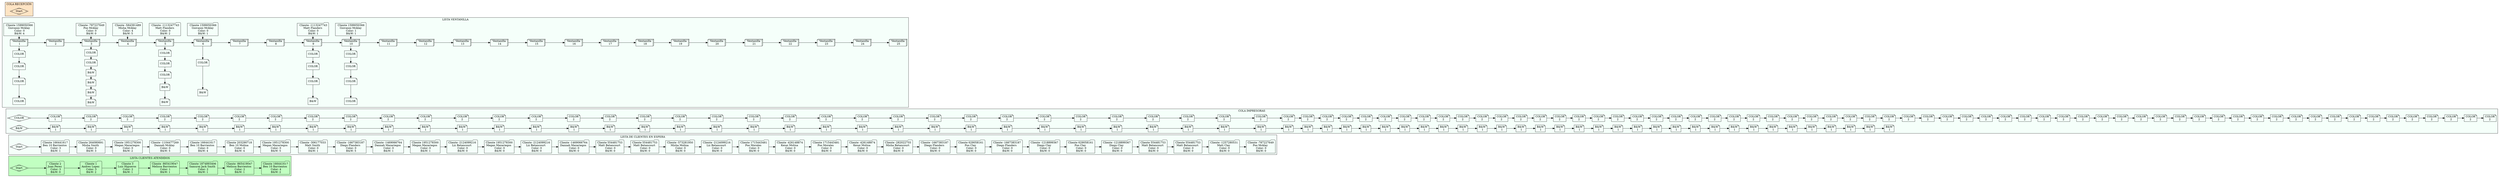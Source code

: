 digraph G { 
subgraph cluster_Clientes_Atendidos{ 
label="LISTA CLIENTES ATENDIDOS"; 
bgcolor="darkseagreen1"; 
Start5 [shape="Mdiamond" label="Start"];
node[shape = box];
Nodo1489092624[shape=folder label="Cliente 2\nJuan Perez \n Color: 3\n B&W: 0"];
Nodo1800659519[shape=folder label="Cliente 1\nAndres Lopez \n Color: 3\n B&W: 2"];
Nodo1691538257[shape=folder label="Cliente 3\nLuiz Higueros \n Color: 2\n B&W: 1"];
Nodo459848100[shape=folder label="Cliente -865419047\nMelissa Barrientos \n Color: 1\n B&W: 1"];
Nodo750468423[shape=folder label="Cliente 1874893406\nSamurai Jack Smith \n Color: 2\n B&W: 1"];
Nodo1384010761[shape=folder label="Cliente -865419047\nMelissa Barrientos \n Color: 2\n B&W: 1"];
Nodo295221641[shape=folder label="Cliente 166441617\nBen 10 Barrientos \n Color: 4\n B&W: 2"];
Start5 -> Nodo1489092624;
Nodo1489092624 -> Nodo1800659519;
Nodo1800659519 -> Nodo1691538257;
Nodo1691538257 -> Nodo459848100;
Nodo459848100 -> Nodo750468423;
Nodo750468423 -> Nodo1384010761;
Nodo1384010761 -> Nodo295221641;
}subgraph cluster_clientes_espera{ 
label="LISTA DE CLIENTES EN ESPERA"; 
bgcolor="mintcream"; 
Start4 [shape="Mdiamond" label="Start"];
node[shape = box];
Nodo393040818[shape=folder label="Cliente 166441617\nBen 10 Barrientos \n Color: 3\n B&W: 1"];
Nodo158453976[shape=folder label="Cliente 264080691\nMisha Smith \n Color: 0\n B&W: 3"];
Nodo1368594774[shape=folder label="Cliente 1951278300\nMegan Mazariegos \n Color: 0\n B&W: 2"];
Nodo726281927[shape=folder label="Cliente -1104477269\nDannah Mcklay \n Color: 0\n B&W: 5"];
Nodo1447499999[shape=folder label="Cliente 166441617\nBen 10 Barrientos \n Color: 0\n B&W: 4"];
Nodo1371006431[shape=folder label="Cliente 203290718\nBen 10 Molina \n Color: 0\n B&W: 4"];
Nodo413601558[shape=folder label="Cliente 1951278300\nMegan Mazariegos \n Color: 0\n B&W: 5"];
Nodo1658926803[shape=folder label="Cliente -306177033\nMatt Smith \n Color: 0\n B&W: 1"];
Nodo210652080[shape=folder label="Cliente -1667383187\nDiego Flanders \n Color: 0\n B&W: 5"];
Nodo1652149987[shape=folder label="Cliente -1469066764\nDannah Mazariegos \n Color: 0\n B&W: 1"];
Nodo1107730949[shape=folder label="Cliente 1951278300\nMegan Mazariegos \n Color: 0\n B&W: 1"];
Nodo700072760[shape=folder label="Cliente -2124099216\nLiz Betancourt \n Color: 0\n B&W: 0"];
Nodo1461149300[shape=folder label="Cliente 1951278300\nMegan Mazariegos \n Color: 0\n B&W: 0"];
Nodo2075495587[shape=folder label="Cliente -2124099216\nLiz Betancourt \n Color: 0\n B&W: 0"];
Nodo2147046752[shape=folder label="Cliente -1469066764\nDannah Mazariegos \n Color: 0\n B&W: 0"];
Nodo182259421[shape=folder label="Cliente 554481753\nMatt Betancourt \n Color: 0\n B&W: 0"];
Nodo715378067[shape=folder label="Cliente 554481753\nMatt Betancourt \n Color: 0\n B&W: 0"];
Nodo2124643775[shape=folder label="Cliente -573281950\nMisha Molina \n Color: 0\n B&W: 0"];
Nodo1262773598[shape=folder label="Cliente -2124099216\nLiz Betancourt \n Color: 0\n B&W: 0"];
Nodo688726285[shape=folder label="Cliente 1715443481\nPoo Morales \n Color: 0\n B&W: 0"];
Nodo494317290[shape=folder label="Cliente -426148874\nKenai Molina \n Color: 0\n B&W: 0"];
Nodo2027775614[shape=folder label="Cliente 1715443481\nPoo Morales \n Color: 0\n B&W: 0"];
Nodo282821294[shape=folder label="Cliente -426148874\nKenai Molina \n Color: 0\n B&W: 0"];
Nodo1344199921[shape=folder label="Cliente -282022755\nMisha Betancourt \n Color: 0\n B&W: 0"];
Nodo2025269734[shape=folder label="Cliente -1667383187\nDiego Flanders \n Color: 0\n B&W: 0"];
Nodo1800031768[shape=folder label="Cliente 629058161\nPoo Clay \n Color: 0\n B&W: 0"];
Nodo667447085[shape=folder label="Cliente -1667383187\nDiego Flanders \n Color: 0\n B&W: 0"];
Nodo26728049[shape=folder label="Cliente -1218899367\nDiego Clay \n Color: 0\n B&W: 0"];
Nodo1076770748[shape=folder label="Cliente 629058161\nPoo Clay \n Color: 0\n B&W: 0"];
Nodo2041416495[shape=folder label="Cliente -1218899367\nDiego Clay \n Color: 0\n B&W: 0"];
Nodo502800944[shape=folder label="Cliente 554481753\nMatt Betancourt \n Color: 0\n B&W: 0"];
Nodo576936864[shape=folder label="Cliente 554481753\nMatt Betancourt \n Color: 0\n B&W: 0"];
Nodo331418503[shape=folder label="Cliente -1257280531\nMatt Clay \n Color: 0\n B&W: 0"];
Nodo111156771[shape=folder label="Cliente -787227649\nPoo Mcklay \n Color: 0\n B&W: 0"];
Start4 -> Nodo393040818;
Nodo393040818 -> Nodo158453976; 
Nodo158453976 -> Nodo1368594774; 
Nodo1368594774 -> Nodo726281927; 
Nodo726281927 -> Nodo1447499999; 
Nodo1447499999 -> Nodo1371006431; 
Nodo1371006431 -> Nodo413601558; 
Nodo413601558 -> Nodo1658926803; 
Nodo1658926803 -> Nodo210652080; 
Nodo210652080 -> Nodo1652149987; 
Nodo1652149987 -> Nodo1107730949; 
Nodo1107730949 -> Nodo700072760; 
Nodo700072760 -> Nodo1461149300; 
Nodo1461149300 -> Nodo2075495587; 
Nodo2075495587 -> Nodo2147046752; 
Nodo2147046752 -> Nodo182259421; 
Nodo182259421 -> Nodo715378067; 
Nodo715378067 -> Nodo2124643775; 
Nodo2124643775 -> Nodo1262773598; 
Nodo1262773598 -> Nodo688726285; 
Nodo688726285 -> Nodo494317290; 
Nodo494317290 -> Nodo2027775614; 
Nodo2027775614 -> Nodo282821294; 
Nodo282821294 -> Nodo1344199921; 
Nodo1344199921 -> Nodo2025269734; 
Nodo2025269734 -> Nodo1800031768; 
Nodo1800031768 -> Nodo667447085; 
Nodo667447085 -> Nodo26728049; 
Nodo26728049 -> Nodo1076770748; 
Nodo1076770748 -> Nodo2041416495; 
Nodo2041416495 -> Nodo502800944; 
Nodo502800944 -> Nodo576936864; 
Nodo576936864 -> Nodo331418503; 
Nodo331418503 -> Nodo111156771; 
}subgraph cluster_impresoras{ 
label="COLA IMPRESORAS";
bgcolor="mintcream"; 
Start31 [shape="Mdiamond" label="COLOR"];
Start32 [shape="Mdiamond" label="B&W"];
node[shape = box];
Nodo360067785[shape = note label="COLOR\n 1 "];
Nodo1860250540[shape = note label="COLOR\n 2 "];
Nodo1426329391[shape = note label="COLOR\n 2 "];
Nodo1690859824[shape = note label="COLOR\n 2 "];
Nodo1074593562[shape = note label="COLOR\n 2 "];
Nodo660017404[shape = note label="COLOR\n 2 "];
Nodo1381965390[shape = note label="COLOR\n 2 "];
Nodo1979313356[shape = note label="COLOR\n 2 "];
Nodo1386883398[shape = note label="COLOR\n 2 "];
Nodo1306854175[shape = note label="COLOR\n 2 "];
Nodo1742920067[shape = note label="COLOR\n 2 "];
Nodo1564984895[shape = note label="COLOR\n 2 "];
Nodo1587819720[shape = note label="COLOR\n 2 "];
Nodo1002191352[shape = note label="COLOR\n 2 "];
Nodo1256440269[shape = note label="COLOR\n 2 "];
Nodo704024720[shape = note label="COLOR\n 2 "];
Nodo1452012306[shape = note label="COLOR\n 2 "];
Nodo211968962[shape = note label="COLOR\n 2 "];
Nodo1486566962[shape = note label="COLOR\n 2 "];
Nodo1173643169[shape = note label="COLOR\n 2 "];
Nodo1282287470[shape = note label="COLOR\n 2 "];
Nodo1397616978[shape = note label="COLOR\n 2 "];
Nodo1390835631[shape = note label="COLOR\n 2 "];
Nodo889729797[shape = note label="COLOR\n 2 "];
Nodo148912029[shape = note label="COLOR\n 2 "];
Nodo874217650[shape = note label="COLOR\n 2 "];
Nodo1436664465[shape = note label="COLOR\n 2 "];
Nodo558187323[shape = note label="COLOR\n 2 "];
Nodo680576081[shape = note label="COLOR\n 2 "];
Nodo1088872417[shape = note label="COLOR\n 2 "];
Nodo453523494[shape = note label="COLOR\n 2 "];
Nodo274722023[shape = note label="COLOR\n 2 "];
Nodo1052967153[shape = note label="COLOR\n 2 "];
Nodo1210898719[shape = note label="COLOR\n 2 "];
Nodo306123060[shape = note label="COLOR\n 2 "];
Nodo2104028992[shape = note label="COLOR\n 2 "];
Nodo1527430292[shape = note label="COLOR\n 2 "];
Nodo1975546571[shape = note label="COLOR\n 2 "];
Nodo1519736165[shape = note label="COLOR\n 2 "];
Nodo1653844940[shape = note label="COLOR\n 2 "];
Nodo2039810346[shape = note label="COLOR\n 2 "];
Nodo2143437117[shape = note label="COLOR\n 2 "];
Nodo260840925[shape = note label="COLOR\n 2 "];
Nodo1891502635[shape = note label="COLOR\n 2 "];
Nodo557023567[shape = note label="COLOR\n 2 "];
Nodo1276504061[shape = note label="COLOR\n 2 "];
Nodo597190999[shape = note label="COLOR\n 2 "];
Nodo603443293[shape = note label="COLOR\n 2 "];
Nodo510854293[shape = note label="COLOR\n 2 "];
Nodo2100961961[shape = note label="COLOR\n 2 "];
Nodo487075464[shape = note label="COLOR\n 2 "];
Nodo6320204[shape = note label="COLOR\n 2 "];
Nodo112302969[shape = note label="COLOR\n 2 "];
Nodo707976812[shape = note label="COLOR\n 2 "];
Nodo1989335500[shape = note label="COLOR\n 2 "];
Nodo1978869058[shape = note label="COLOR\n 2 "];
Nodo2131952342[shape = note label="COLOR\n 2 "];
Nodo1139700454[shape = note label="COLOR\n 2 "];
Nodo592617454[shape = note label="COLOR\n 2 "];
Nodo1340565491[shape = note label="COLOR\n 2 "];
Nodo671467883[shape = note label="COLOR\n 2 "];
Nodo407697359[shape = note label="COLOR\n 2 "];
Nodo802600647[shape = note label="COLOR\n 2 "];
Nodo1543148593[shape = note label="COLOR\n 2 "];
Nodo1571967156[shape = note label="COLOR\n 2 "];
Nodo574568002[shape = note label="COLOR\n 2 "];
Nodo952486988[shape = note label="COLOR\n 2 "];
Nodo932285561[shape = note label="COLOR\n 2 "];
Nodo2028555727[shape = note label="COLOR\n 2 "];
Nodo591391158[shape = note label="COLOR\n 2 "];
Nodo898557489[shape = note label="COLOR\n 2 "];
Nodo247944893[shape = note label="COLOR\n 2 "];
Nodo1014166943[shape = note label="COLOR\n 2 "];
Nodo1625082366[shape = note label="COLOR\n 2 "];
Nodo572593338[shape = note label="COLOR\n 2 "];
Nodo384294141[shape = note label="COLOR\n 2 "];
Nodo1024597427[shape = note label="COLOR\n 2 "];
Nodo990355670[shape = note label="COLOR\n 2 "];
Nodo296347592[shape = note label="COLOR\n 2 "];
Nodo956420404[shape = note label="COLOR\n 2 "];
Nodo349420578[shape = note label="COLOR\n 2 "];
Nodo315932542[shape = note label="COLOR\n 2 "];
Nodo1277009227[shape = note label="COLOR\n 2 "];
Nodo2065857933[shape = note label="COLOR\n 2 "];
Nodo1914301543[shape = note label="COLOR\n 2 "];
Nodo1157726741[shape = note label="COLOR\n 2 "];
Nodo1708570683[shape = note label="COLOR\n 2 "];
Nodo225472281[shape = note label="COLOR\n 2 "];
Nodo817348612[shape = note label="COLOR\n 2 "];
Nodo2045766957[shape = note label="COLOR\n 2 "];
Nodo690521419[shape = note label="COLOR\n 2 "];
Nodo665726928[shape = note label="COLOR\n 2 "];
Nodo689401025[shape = note label="COLOR\n 2 "];
Nodo790067787[shape = note label="COLOR\n 2 "];
Nodo1115201599[shape = note label="COLOR\n 2 "];
Nodo343856911[shape = note label="COLOR\n 2 "];
Nodo102617125[shape = note label="COLOR\n 2 "];
Nodo492079624[shape = note label="B&W\n 1"];
Nodo380242442[shape = note label="B&W\n 1"];
Nodo125881207[shape = note label="B&W\n 1"];
Nodo1763344271[shape = note label="B&W\n 1"];
Nodo1353170030[shape = note label="B&W\n 1"];
Nodo370869802[shape = note label="B&W\n 1"];
Nodo398572781[shape = note label="B&W\n 1"];
Nodo765284253[shape = note label="B&W\n 1"];
Nodo1077199500[shape = note label="B&W\n 1"];
Nodo240166646[shape = note label="B&W\n 1"];
Nodo351028485[shape = note label="B&W\n 1"];
Nodo306980751[shape = note label="B&W\n 1"];
Nodo363988129[shape = note label="B&W\n 1"];
Nodo1997963191[shape = note label="B&W\n 1"];
Nodo534906248[shape = note label="B&W\n 1"];
Nodo1826699684[shape = note label="B&W\n 1"];
Nodo1769193365[shape = note label="B&W\n 1"];
Nodo769429195[shape = note label="B&W\n 1"];
Nodo580718781[shape = note label="B&W\n 1"];
Nodo1196695891[shape = note label="B&W\n 1"];
Nodo867148091[shape = note label="B&W\n 1"];
Nodo2051853139[shape = note label="B&W\n 1"];
Nodo815674463[shape = note label="B&W\n 1"];
Nodo1453774246[shape = note label="B&W\n 1"];
Nodo416153648[shape = note label="B&W\n 1"];
Nodo71587369[shape = note label="B&W\n 1"];
Nodo1169794610[shape = note label="B&W\n 1"];
Nodo634540230[shape = note label="B&W\n 1"];
Nodo1307904972[shape = note label="B&W\n 1"];
Nodo1797712197[shape = note label="B&W\n 1"];
Nodo1671846437[shape = note label="B&W\n 1"];
Nodo1422222071[shape = note label="B&W\n 1"];
Nodo831236296[shape = note label="B&W\n 1"];
Nodo1840976765[shape = note label="B&W\n 1"];
Nodo1016925085[shape = note label="B&W\n 1"];
Nodo1127224355[shape = note label="B&W\n 1"];
Nodo789653861[shape = note label="B&W\n 1"];
Nodo436532993[shape = note label="B&W\n 1"];
Nodo1318180415[shape = note label="B&W\n 1"];
Nodo222511810[shape = note label="B&W\n 1"];
Nodo733943822[shape = note label="B&W\n 1"];
Nodo373182087[shape = note label="B&W\n 1"];
Nodo1457410641[shape = note label="B&W\n 1"];
Nodo1100767002[shape = note label="B&W\n 1"];
Nodo313540687[shape = note label="B&W\n 1"];
Nodo1990098664[shape = note label="B&W\n 1"];
Nodo1383524016[shape = note label="B&W\n 1"];
Nodo1907431275[shape = note label="B&W\n 1"];
Nodo1637061418[shape = note label="B&W\n 1"];
Nodo1686100174[shape = note label="B&W\n 1"];
Nodo22671767[shape = note label="B&W\n 1"];
Nodo2024453272[shape = note label="B&W\n 1"];
Nodo98394724[shape = note label="B&W\n 1"];
Nodo536765369[shape = note label="B&W\n 1"];
Nodo1374026904[shape = note label="B&W\n 1"];
Nodo2085002312[shape = note label="B&W\n 1"];
Nodo317071334[shape = note label="B&W\n 1"];
Nodo2129221032[shape = note label="B&W\n 1"];
Nodo1472465[shape = note label="B&W\n 1"];
Nodo1224347463[shape = note label="B&W\n 1"];
Nodo1791045777[shape = note label="B&W\n 1"];
Nodo1580297332[shape = note label="B&W\n 1"];
Nodo1831477404[shape = note label="B&W\n 1"];
Nodo1966250569[shape = note label="B&W\n 1"];
Nodo370440646[shape = note label="B&W\n 1"];
Nodo1125381564[shape = note label="B&W\n 1"];
Start31 -> Nodo360067785;
Nodo360067785 -> Nodo1860250540; 
Nodo1860250540 -> Nodo1426329391; 
Nodo1426329391 -> Nodo1690859824; 
Nodo1690859824 -> Nodo1074593562; 
Nodo1074593562 -> Nodo660017404; 
Nodo660017404 -> Nodo1381965390; 
Nodo1381965390 -> Nodo1979313356; 
Nodo1979313356 -> Nodo1386883398; 
Nodo1386883398 -> Nodo1306854175; 
Nodo1306854175 -> Nodo1742920067; 
Nodo1742920067 -> Nodo1564984895; 
Nodo1564984895 -> Nodo1587819720; 
Nodo1587819720 -> Nodo1002191352; 
Nodo1002191352 -> Nodo1256440269; 
Nodo1256440269 -> Nodo704024720; 
Nodo704024720 -> Nodo1452012306; 
Nodo1452012306 -> Nodo211968962; 
Nodo211968962 -> Nodo1486566962; 
Nodo1486566962 -> Nodo1173643169; 
Nodo1173643169 -> Nodo1282287470; 
Nodo1282287470 -> Nodo1397616978; 
Nodo1397616978 -> Nodo1390835631; 
Nodo1390835631 -> Nodo889729797; 
Nodo889729797 -> Nodo148912029; 
Nodo148912029 -> Nodo874217650; 
Nodo874217650 -> Nodo1436664465; 
Nodo1436664465 -> Nodo558187323; 
Nodo558187323 -> Nodo680576081; 
Nodo680576081 -> Nodo1088872417; 
Nodo1088872417 -> Nodo453523494; 
Nodo453523494 -> Nodo274722023; 
Nodo274722023 -> Nodo1052967153; 
Nodo1052967153 -> Nodo1210898719; 
Nodo1210898719 -> Nodo306123060; 
Nodo306123060 -> Nodo2104028992; 
Nodo2104028992 -> Nodo1527430292; 
Nodo1527430292 -> Nodo1975546571; 
Nodo1975546571 -> Nodo1519736165; 
Nodo1519736165 -> Nodo1653844940; 
Nodo1653844940 -> Nodo2039810346; 
Nodo2039810346 -> Nodo2143437117; 
Nodo2143437117 -> Nodo260840925; 
Nodo260840925 -> Nodo1891502635; 
Nodo1891502635 -> Nodo557023567; 
Nodo557023567 -> Nodo1276504061; 
Nodo1276504061 -> Nodo597190999; 
Nodo597190999 -> Nodo603443293; 
Nodo603443293 -> Nodo510854293; 
Nodo510854293 -> Nodo2100961961; 
Nodo2100961961 -> Nodo487075464; 
Nodo487075464 -> Nodo6320204; 
Nodo6320204 -> Nodo112302969; 
Nodo112302969 -> Nodo707976812; 
Nodo707976812 -> Nodo1989335500; 
Nodo1989335500 -> Nodo1978869058; 
Nodo1978869058 -> Nodo2131952342; 
Nodo2131952342 -> Nodo1139700454; 
Nodo1139700454 -> Nodo592617454; 
Nodo592617454 -> Nodo1340565491; 
Nodo1340565491 -> Nodo671467883; 
Nodo671467883 -> Nodo407697359; 
Nodo407697359 -> Nodo802600647; 
Nodo802600647 -> Nodo1543148593; 
Nodo1543148593 -> Nodo1571967156; 
Nodo1571967156 -> Nodo574568002; 
Nodo574568002 -> Nodo952486988; 
Nodo952486988 -> Nodo932285561; 
Nodo932285561 -> Nodo2028555727; 
Nodo2028555727 -> Nodo591391158; 
Nodo591391158 -> Nodo898557489; 
Nodo898557489 -> Nodo247944893; 
Nodo247944893 -> Nodo1014166943; 
Nodo1014166943 -> Nodo1625082366; 
Nodo1625082366 -> Nodo572593338; 
Nodo572593338 -> Nodo384294141; 
Nodo384294141 -> Nodo1024597427; 
Nodo1024597427 -> Nodo990355670; 
Nodo990355670 -> Nodo296347592; 
Nodo296347592 -> Nodo956420404; 
Nodo956420404 -> Nodo349420578; 
Nodo349420578 -> Nodo315932542; 
Nodo315932542 -> Nodo1277009227; 
Nodo1277009227 -> Nodo2065857933; 
Nodo2065857933 -> Nodo1914301543; 
Nodo1914301543 -> Nodo1157726741; 
Nodo1157726741 -> Nodo1708570683; 
Nodo1708570683 -> Nodo225472281; 
Nodo225472281 -> Nodo817348612; 
Nodo817348612 -> Nodo2045766957; 
Nodo2045766957 -> Nodo690521419; 
Nodo690521419 -> Nodo665726928; 
Nodo665726928 -> Nodo689401025; 
Nodo689401025 -> Nodo790067787; 
Nodo790067787 -> Nodo1115201599; 
Nodo1115201599 -> Nodo343856911; 
Nodo343856911 -> Nodo102617125; 
Start32 -> Nodo492079624;
Nodo492079624 -> Nodo380242442;
Nodo380242442 -> Nodo125881207;
Nodo125881207 -> Nodo1763344271;
Nodo1763344271 -> Nodo1353170030;
Nodo1353170030 -> Nodo370869802;
Nodo370869802 -> Nodo398572781;
Nodo398572781 -> Nodo765284253;
Nodo765284253 -> Nodo1077199500;
Nodo1077199500 -> Nodo240166646;
Nodo240166646 -> Nodo351028485;
Nodo351028485 -> Nodo306980751;
Nodo306980751 -> Nodo363988129;
Nodo363988129 -> Nodo1997963191;
Nodo1997963191 -> Nodo534906248;
Nodo534906248 -> Nodo1826699684;
Nodo1826699684 -> Nodo1769193365;
Nodo1769193365 -> Nodo769429195;
Nodo769429195 -> Nodo580718781;
Nodo580718781 -> Nodo1196695891;
Nodo1196695891 -> Nodo867148091;
Nodo867148091 -> Nodo2051853139;
Nodo2051853139 -> Nodo815674463;
Nodo815674463 -> Nodo1453774246;
Nodo1453774246 -> Nodo416153648;
Nodo416153648 -> Nodo71587369;
Nodo71587369 -> Nodo1169794610;
Nodo1169794610 -> Nodo634540230;
Nodo634540230 -> Nodo1307904972;
Nodo1307904972 -> Nodo1797712197;
Nodo1797712197 -> Nodo1671846437;
Nodo1671846437 -> Nodo1422222071;
Nodo1422222071 -> Nodo831236296;
Nodo831236296 -> Nodo1840976765;
Nodo1840976765 -> Nodo1016925085;
Nodo1016925085 -> Nodo1127224355;
Nodo1127224355 -> Nodo789653861;
Nodo789653861 -> Nodo436532993;
Nodo436532993 -> Nodo1318180415;
Nodo1318180415 -> Nodo222511810;
Nodo222511810 -> Nodo733943822;
Nodo733943822 -> Nodo373182087;
Nodo373182087 -> Nodo1457410641;
Nodo1457410641 -> Nodo1100767002;
Nodo1100767002 -> Nodo313540687;
Nodo313540687 -> Nodo1990098664;
Nodo1990098664 -> Nodo1383524016;
Nodo1383524016 -> Nodo1907431275;
Nodo1907431275 -> Nodo1637061418;
Nodo1637061418 -> Nodo1686100174;
Nodo1686100174 -> Nodo22671767;
Nodo22671767 -> Nodo2024453272;
Nodo2024453272 -> Nodo98394724;
Nodo98394724 -> Nodo536765369;
Nodo536765369 -> Nodo1374026904;
Nodo1374026904 -> Nodo2085002312;
Nodo2085002312 -> Nodo317071334;
Nodo317071334 -> Nodo2129221032;
Nodo2129221032 -> Nodo1472465;
Nodo1472465 -> Nodo1224347463;
Nodo1224347463 -> Nodo1791045777;
Nodo1791045777 -> Nodo1580297332;
Nodo1580297332 -> Nodo1831477404;
Nodo1831477404 -> Nodo1966250569;
Nodo1966250569 -> Nodo370440646;
Nodo370440646 -> Nodo1125381564;
}subgraph cluster_ventanillas{ 
label="LISTA VENTANILLA";
bgcolor="mintcream";
node[shape = box];
Nodo2130772866[shape = folder label=" Cliente 1599050366\nGiovanni Mcklay\n Color: 0\n B&W: 4"];
Nodo521081105[shape = folder label=" Cliente -787227649\nPoo Mcklay\n Color: 0\n B&W: 0"];
Nodo524241174[shape = folder label=" Cliente -584391489\nMisha Mcklay\n Color: 4\n B&W: 5"];
Nodo2035070981[shape = folder label=" Cliente -1113247743\nMatt Flanders\n Color: 0\n B&W: 2"];
Nodo1624820151[shape = folder label=" Cliente 1599050366\nGiovanni Mcklay\n Color: 0\n B&W: 1"];
Nodo2061347276[shape = folder label=" Cliente -1113247743\nMatt Flanders\n Color: 0\n B&W: 1"];
Nodo1699113578[shape = folder label=" Cliente 1599050366\nGiovanni Mcklay\n Color: 1\n B&W: 1"];
Nodo898406901[shape = box3d label=" Ventanilla \n 1"];
Nodo511717113[shape = note label="COLOR"];
Nodo728739494[shape = note label="COLOR"];
Nodo2005733474[shape = note label="COLOR"];
Nodo6750210[shape = note label="COLOR"];
Nodo1054932644[shape = box3d label=" Ventanilla \n 2"];
Nodo2024918163[shape = box3d label=" Ventanilla \n 3"];
Nodo1237550792[shape = note label="COLOR"];
Nodo1448247698[shape = note label="COLOR"];
Nodo1846406218[shape = note label="B&W"];
Nodo158199555[shape = note label="B&W"];
Nodo1556995360[shape = note label="B&W"];
Nodo517052730[shape = note label="B&W"];
Nodo1131040331[shape = box3d label=" Ventanilla \n 4"];
Nodo102065302[shape = box3d label=" Ventanilla \n 5"];
Nodo1264213713[shape = note label="COLOR"];
Nodo1506809545[shape = note label="COLOR"];
Nodo1019384604[shape = note label="COLOR"];
Nodo550668305[shape = note label="B&W"];
Nodo963110412[shape = note label="B&W"];
Nodo63001505[shape = box3d label=" Ventanilla \n 6"];
Nodo1219161283[shape = note label="COLOR"];
Nodo2081191879[shape = note label="B&W"];
Nodo191037037[shape = box3d label=" Ventanilla \n 7"];
Nodo1043351526[shape = box3d label=" Ventanilla \n 8"];
Nodo927327686[shape = box3d label=" Ventanilla \n 9"];
Nodo1559122513[shape = note label="COLOR"];
Nodo1128096251[shape = note label="COLOR"];
Nodo1552978964[shape = note label="COLOR"];
Nodo1259652483[shape = note label="B&W"];
Nodo1582071873[shape = box3d label=" Ventanilla \n 10"];
Nodo1306324352[shape = note label="COLOR"];
Nodo355790875[shape = note label="COLOR"];
Nodo2028017635[shape = note label="COLOR"];
Nodo782378927[shape = note label="COLOR"];
Nodo1908981452[shape = box3d label=" Ventanilla \n 11"];
Nodo433287555[shape = box3d label=" Ventanilla \n 12"];
Nodo27319466[shape = box3d label=" Ventanilla \n 13"];
Nodo1003752023[shape = box3d label=" Ventanilla \n 14"];
Nodo266272063[shape = box3d label=" Ventanilla \n 15"];
Nodo226744878[shape = box3d label=" Ventanilla \n 16"];
Nodo172032696[shape = box3d label=" Ventanilla \n 17"];
Nodo299644693[shape = box3d label=" Ventanilla \n 18"];
Nodo1771243284[shape = box3d label=" Ventanilla \n 19"];
Nodo2052256418[shape = box3d label=" Ventanilla \n 20"];
Nodo2013559698[shape = box3d label=" Ventanilla \n 21"];
Nodo143695640[shape = box3d label=" Ventanilla \n 22"];
Nodo2043318969[shape = box3d label=" Ventanilla \n 23"];
Nodo341878976[shape = box3d label=" Ventanilla \n 24"];
Nodo1331923253[shape = box3d label=" Ventanilla \n 25"];
Nodo2130772866 -> Nodo898406901 [constraint = false];
Nodo898406901 -> Nodo1054932644;
Nodo898406901 -> Nodo511717113 [constraint = false];
Nodo511717113 -> Nodo728739494 [constraint = false];
Nodo728739494 -> Nodo2005733474 [constraint = false];
Nodo2005733474 -> Nodo6750210 [constraint = false];
Nodo1054932644 -> Nodo2024918163;
Nodo521081105 -> Nodo2024918163 [constraint = false];
Nodo2024918163 -> Nodo1131040331;
Nodo2024918163 -> Nodo1237550792 [constraint = false];
Nodo1237550792 -> Nodo1448247698 [constraint = false];
Nodo1448247698 -> Nodo1846406218 [constraint = false];
Nodo1846406218 -> Nodo158199555 [constraint = false];
Nodo158199555 -> Nodo1556995360 [constraint = false];
Nodo1556995360 -> Nodo517052730 [constraint = false];
Nodo524241174 -> Nodo1131040331 [constraint = false];
Nodo1131040331 -> Nodo102065302;
Nodo2035070981 -> Nodo102065302 [constraint = false];
Nodo102065302 -> Nodo63001505;
Nodo102065302 -> Nodo1264213713 [constraint = false];
Nodo1264213713 -> Nodo1506809545 [constraint = false];
Nodo1506809545 -> Nodo1019384604 [constraint = false];
Nodo1019384604 -> Nodo550668305 [constraint = false];
Nodo550668305 -> Nodo963110412 [constraint = false];
Nodo1624820151 -> Nodo63001505 [constraint = false];
Nodo63001505 -> Nodo191037037;
Nodo63001505 -> Nodo1219161283 [constraint = false];
Nodo1219161283 -> Nodo2081191879 [constraint = false];
Nodo191037037 -> Nodo1043351526;
Nodo1043351526 -> Nodo927327686;
Nodo2061347276 -> Nodo927327686 [constraint = false];
Nodo927327686 -> Nodo1582071873;
Nodo927327686 -> Nodo1559122513 [constraint = false];
Nodo1559122513 -> Nodo1128096251 [constraint = false];
Nodo1128096251 -> Nodo1552978964 [constraint = false];
Nodo1552978964 -> Nodo1259652483 [constraint = false];
Nodo1699113578 -> Nodo1582071873 [constraint = false];
Nodo1582071873 -> Nodo1908981452;
Nodo1582071873 -> Nodo1306324352 [constraint = false];
Nodo1306324352 -> Nodo355790875 [constraint = false];
Nodo355790875 -> Nodo2028017635 [constraint = false];
Nodo2028017635 -> Nodo782378927 [constraint = false];
Nodo1908981452 -> Nodo433287555;
Nodo433287555 -> Nodo27319466;
Nodo27319466 -> Nodo1003752023;
Nodo1003752023 -> Nodo266272063;
Nodo266272063 -> Nodo226744878;
Nodo226744878 -> Nodo172032696;
Nodo172032696 -> Nodo299644693;
Nodo299644693 -> Nodo1771243284;
Nodo1771243284 -> Nodo2052256418;
Nodo2052256418 -> Nodo2013559698;
Nodo2013559698 -> Nodo143695640;
Nodo143695640 -> Nodo2043318969;
Nodo2043318969 -> Nodo341878976;
Nodo341878976 -> Nodo1331923253;
{rank = same; Nodo2130772866; Nodo898406901};
{rank = same; Nodo898406901; Nodo511717113};
{rank = same; Nodo511717113; Nodo728739494};
{rank = same; Nodo898406901; Nodo511717113};
{rank = same; Nodo728739494; Nodo2005733474};
{rank = same; Nodo898406901; Nodo728739494};
{rank = same; Nodo2005733474; Nodo6750210};
{rank = same; Nodo898406901; Nodo2005733474};
{rank = same; Nodo898406901; Nodo6750210};
{rank = same; Nodo521081105; Nodo2024918163};
{rank = same; Nodo2024918163; Nodo1237550792};
{rank = same; Nodo1237550792; Nodo1448247698};
{rank = same; Nodo2024918163; Nodo1237550792};
{rank = same; Nodo1448247698; Nodo1846406218};
{rank = same; Nodo2024918163; Nodo1448247698};
{rank = same; Nodo1846406218; Nodo158199555};
{rank = same; Nodo2024918163; Nodo1846406218};
{rank = same; Nodo158199555; Nodo1556995360};
{rank = same; Nodo2024918163; Nodo158199555};
{rank = same; Nodo1556995360; Nodo517052730};
{rank = same; Nodo2024918163; Nodo1556995360};
{rank = same; Nodo2024918163; Nodo517052730};
{rank = same; Nodo524241174; Nodo1131040331};
{rank = same; Nodo2035070981; Nodo102065302};
{rank = same; Nodo102065302; Nodo1264213713};
{rank = same; Nodo1264213713; Nodo1506809545};
{rank = same; Nodo102065302; Nodo1264213713};
{rank = same; Nodo1506809545; Nodo1019384604};
{rank = same; Nodo102065302; Nodo1506809545};
{rank = same; Nodo1019384604; Nodo550668305};
{rank = same; Nodo102065302; Nodo1019384604};
{rank = same; Nodo550668305; Nodo963110412};
{rank = same; Nodo102065302; Nodo550668305};
{rank = same; Nodo102065302; Nodo963110412};
{rank = same; Nodo1624820151; Nodo63001505};
{rank = same; Nodo63001505; Nodo1219161283};
{rank = same; Nodo1219161283; Nodo2081191879};
{rank = same; Nodo63001505; Nodo1219161283};
{rank = same; Nodo63001505; Nodo2081191879};
{rank = same; Nodo2061347276; Nodo927327686};
{rank = same; Nodo927327686; Nodo1559122513};
{rank = same; Nodo1559122513; Nodo1128096251};
{rank = same; Nodo927327686; Nodo1559122513};
{rank = same; Nodo1128096251; Nodo1552978964};
{rank = same; Nodo927327686; Nodo1128096251};
{rank = same; Nodo1552978964; Nodo1259652483};
{rank = same; Nodo927327686; Nodo1552978964};
{rank = same; Nodo927327686; Nodo1259652483};
{rank = same; Nodo1699113578; Nodo1582071873};
{rank = same; Nodo1582071873; Nodo1306324352};
{rank = same; Nodo1306324352; Nodo355790875};
{rank = same; Nodo1582071873; Nodo1306324352};
{rank = same; Nodo355790875; Nodo2028017635};
{rank = same; Nodo1582071873; Nodo355790875};
{rank = same; Nodo2028017635; Nodo782378927};
{rank = same; Nodo1582071873; Nodo2028017635};
{rank = same; Nodo1582071873; Nodo782378927};
}subgraph cluster_recepcion{
label="COLA RECEPCIÓN";
bgcolor="bisque"; 
Start1 [shape="Mdiamond" label="Start"];
node[shape = box];
}rankdir = LR;
}
